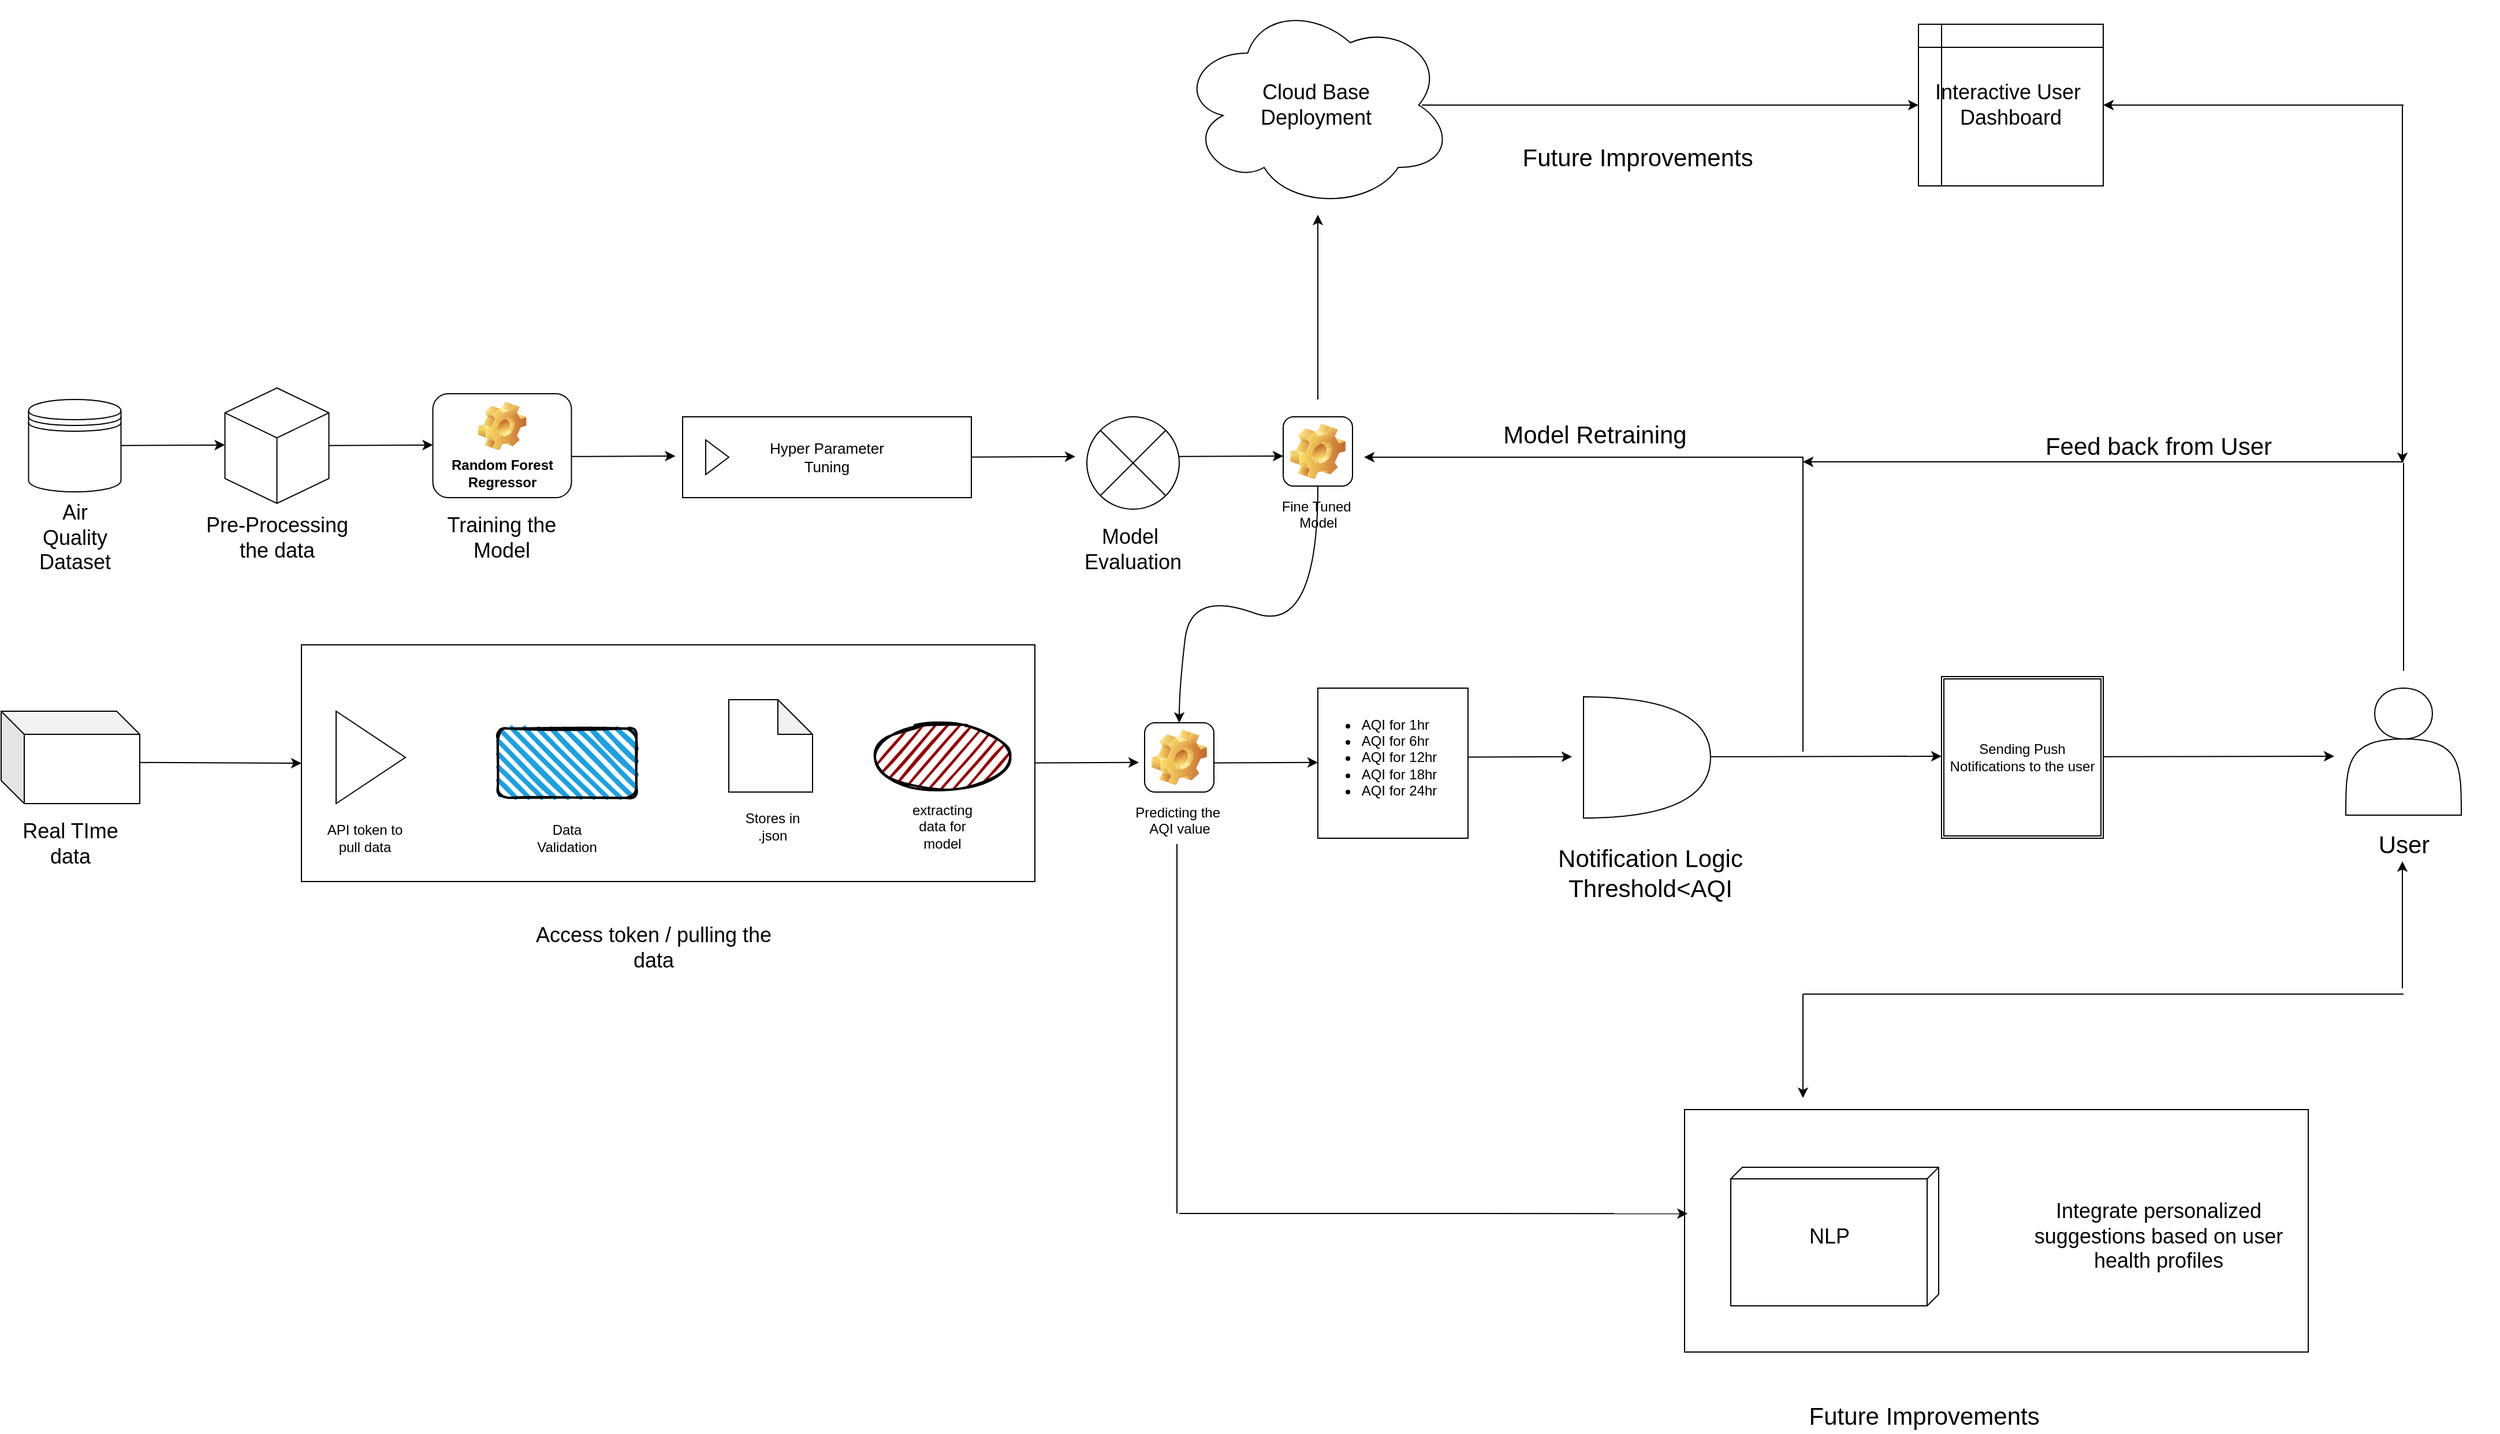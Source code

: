 <mxfile version="25.0.3">
  <diagram name="Page-1" id="52a04d89-c75d-2922-d76d-85b35f80e030">
    <mxGraphModel grid="1" page="1" gridSize="10" guides="1" tooltips="1" connect="1" arrows="1" fold="1" pageScale="1" pageWidth="1100" pageHeight="850" background="none" math="0" shadow="0">
      <root>
        <mxCell id="0" />
        <mxCell id="1" parent="0" />
        <mxCell id="hBBQyWHpnktyB4DYpntW-1" value="" style="endArrow=classic;html=1;rounded=0;" edge="1" parent="1">
          <mxGeometry width="50" height="50" relative="1" as="geometry">
            <mxPoint x="-536.25" y="94.82" as="sourcePoint" />
            <mxPoint x="-446.25" y="94.41" as="targetPoint" />
          </mxGeometry>
        </mxCell>
        <mxCell id="hBBQyWHpnktyB4DYpntW-2" value="" style="html=1;whiteSpace=wrap;shape=isoCube2;backgroundOutline=1;isoAngle=15;" vertex="1" parent="1">
          <mxGeometry x="-446.25" y="45" width="90" height="100" as="geometry" />
        </mxCell>
        <mxCell id="hBBQyWHpnktyB4DYpntW-3" value="&lt;font style=&quot;font-size: 18px;&quot;&gt;Air Quality Dataset&lt;/font&gt;" style="text;strokeColor=none;align=center;fillColor=none;html=1;verticalAlign=middle;whiteSpace=wrap;rounded=0;" vertex="1" parent="1">
          <mxGeometry x="-616.25" y="160" width="80" height="30" as="geometry" />
        </mxCell>
        <mxCell id="hBBQyWHpnktyB4DYpntW-4" value="" style="shape=datastore;whiteSpace=wrap;html=1;" vertex="1" parent="1">
          <mxGeometry x="-616.25" y="55" width="80" height="80" as="geometry" />
        </mxCell>
        <mxCell id="hBBQyWHpnktyB4DYpntW-5" value="&lt;font style=&quot;font-size: 18px;&quot;&gt;Pre-Processing the data&lt;/font&gt;" style="text;strokeColor=none;align=center;fillColor=none;html=1;verticalAlign=middle;whiteSpace=wrap;rounded=0;" vertex="1" parent="1">
          <mxGeometry x="-466.25" y="160" width="130" height="30" as="geometry" />
        </mxCell>
        <mxCell id="hBBQyWHpnktyB4DYpntW-6" value="" style="endArrow=classic;html=1;rounded=0;" edge="1" parent="1">
          <mxGeometry width="50" height="50" relative="1" as="geometry">
            <mxPoint x="-356.25" y="94.82" as="sourcePoint" />
            <mxPoint x="-266.25" y="94.41" as="targetPoint" />
          </mxGeometry>
        </mxCell>
        <mxCell id="hBBQyWHpnktyB4DYpntW-8" value="Random Forest Regressor" style="label;whiteSpace=wrap;html=1;align=center;verticalAlign=bottom;spacingLeft=0;spacingBottom=4;imageAlign=center;imageVerticalAlign=top;image=img/clipart/Gear_128x128.png" vertex="1" parent="1">
          <mxGeometry x="-266.25" y="50" width="120" height="90" as="geometry" />
        </mxCell>
        <mxCell id="hBBQyWHpnktyB4DYpntW-11" value="&lt;font style=&quot;font-size: 18px;&quot;&gt;Training the Model&lt;/font&gt;" style="text;strokeColor=none;align=center;fillColor=none;html=1;verticalAlign=middle;whiteSpace=wrap;rounded=0;" vertex="1" parent="1">
          <mxGeometry x="-278.75" y="160" width="145" height="30" as="geometry" />
        </mxCell>
        <mxCell id="hBBQyWHpnktyB4DYpntW-13" value="" style="endArrow=classic;html=1;rounded=0;" edge="1" parent="1">
          <mxGeometry width="50" height="50" relative="1" as="geometry">
            <mxPoint x="-146.25" y="104.41" as="sourcePoint" />
            <mxPoint x="-56.25" y="104" as="targetPoint" />
          </mxGeometry>
        </mxCell>
        <mxCell id="hBBQyWHpnktyB4DYpntW-15" value="&lt;font style=&quot;font-size: 13px;&quot;&gt;Hyper Parameter&lt;/font&gt;&lt;div&gt;&lt;font style=&quot;font-size: 13px;&quot;&gt;Tuning&lt;/font&gt;&lt;/div&gt;" style="html=1;whiteSpace=wrap;container=1;recursiveResize=0;collapsible=0;" vertex="1" parent="1">
          <mxGeometry x="-50" y="70" width="250" height="70" as="geometry" />
        </mxCell>
        <mxCell id="hBBQyWHpnktyB4DYpntW-16" value="" style="triangle;html=1;whiteSpace=wrap;" vertex="1" parent="hBBQyWHpnktyB4DYpntW-15">
          <mxGeometry x="20" y="20" width="20" height="30" as="geometry" />
        </mxCell>
        <mxCell id="hBBQyWHpnktyB4DYpntW-19" value="" style="endArrow=classic;html=1;rounded=0;" edge="1" parent="1">
          <mxGeometry width="50" height="50" relative="1" as="geometry">
            <mxPoint x="200" y="104.82" as="sourcePoint" />
            <mxPoint x="290" y="104.41" as="targetPoint" />
          </mxGeometry>
        </mxCell>
        <mxCell id="hBBQyWHpnktyB4DYpntW-22" value="Fine Tuned&amp;nbsp;&lt;div&gt;Model&lt;/div&gt;" style="icon;html=1;image=img/clipart/Gear_128x128.png" vertex="1" parent="1">
          <mxGeometry x="470" y="70" width="60" height="60" as="geometry" />
        </mxCell>
        <mxCell id="hBBQyWHpnktyB4DYpntW-24" value="" style="shape=cube;whiteSpace=wrap;html=1;boundedLbl=1;backgroundOutline=1;darkOpacity=0.05;darkOpacity2=0.1;" vertex="1" parent="1">
          <mxGeometry x="-640" y="325" width="120" height="80" as="geometry" />
        </mxCell>
        <mxCell id="hBBQyWHpnktyB4DYpntW-25" value="&lt;font style=&quot;font-size: 18px;&quot;&gt;Real TIme data&lt;/font&gt;" style="text;strokeColor=none;align=center;fillColor=none;html=1;verticalAlign=middle;whiteSpace=wrap;rounded=0;" vertex="1" parent="1">
          <mxGeometry x="-635" y="425" width="110" height="30" as="geometry" />
        </mxCell>
        <mxCell id="hBBQyWHpnktyB4DYpntW-26" value="" style="rounded=0;whiteSpace=wrap;html=1;" vertex="1" parent="1">
          <mxGeometry x="-380" y="267.5" width="635" height="205" as="geometry" />
        </mxCell>
        <mxCell id="hBBQyWHpnktyB4DYpntW-27" value="" style="triangle;whiteSpace=wrap;html=1;" vertex="1" parent="1">
          <mxGeometry x="-350" y="325" width="60" height="80" as="geometry" />
        </mxCell>
        <mxCell id="hBBQyWHpnktyB4DYpntW-28" value="" style="endArrow=classic;html=1;rounded=0;entryX=0;entryY=0.5;entryDx=0;entryDy=0;" edge="1" parent="1" target="hBBQyWHpnktyB4DYpntW-26">
          <mxGeometry width="50" height="50" relative="1" as="geometry">
            <mxPoint x="-520" y="369.41" as="sourcePoint" />
            <mxPoint x="-430" y="369" as="targetPoint" />
          </mxGeometry>
        </mxCell>
        <mxCell id="hBBQyWHpnktyB4DYpntW-29" value="" style="shape=note;whiteSpace=wrap;html=1;backgroundOutline=1;darkOpacity=0.05;" vertex="1" parent="1">
          <mxGeometry x="-10" y="315" width="72.5" height="80" as="geometry" />
        </mxCell>
        <mxCell id="hBBQyWHpnktyB4DYpntW-30" value="&lt;font style=&quot;font-size: 18px;&quot;&gt;Access token / pulling the data&lt;/font&gt;" style="text;strokeColor=none;align=center;fillColor=none;html=1;verticalAlign=middle;whiteSpace=wrap;rounded=0;" vertex="1" parent="1">
          <mxGeometry x="-185" y="530" width="220" as="geometry" />
        </mxCell>
        <mxCell id="hBBQyWHpnktyB4DYpntW-31" value="API token to pull data" style="text;strokeColor=none;align=center;fillColor=none;html=1;verticalAlign=middle;whiteSpace=wrap;rounded=0;" vertex="1" parent="1">
          <mxGeometry x="-360" y="420" width="70" height="30" as="geometry" />
        </mxCell>
        <mxCell id="hBBQyWHpnktyB4DYpntW-32" value="Stores in .json" style="text;strokeColor=none;align=center;fillColor=none;html=1;verticalAlign=middle;whiteSpace=wrap;rounded=0;" vertex="1" parent="1">
          <mxGeometry x="-7.5" y="410" width="70" height="30" as="geometry" />
        </mxCell>
        <mxCell id="hBBQyWHpnktyB4DYpntW-33" value="" style="ellipse;whiteSpace=wrap;html=1;strokeWidth=2;fillWeight=2;hachureGap=8;fillColor=#990000;fillStyle=dots;sketch=1;" vertex="1" parent="1">
          <mxGeometry x="115" y="335" width="120" height="60" as="geometry" />
        </mxCell>
        <mxCell id="hBBQyWHpnktyB4DYpntW-34" value="extracting data for model" style="text;strokeColor=none;align=center;fillColor=none;html=1;verticalAlign=middle;whiteSpace=wrap;rounded=0;" vertex="1" parent="1">
          <mxGeometry x="140" y="410" width="70" height="30" as="geometry" />
        </mxCell>
        <mxCell id="hBBQyWHpnktyB4DYpntW-35" value="" style="endArrow=classic;html=1;rounded=0;" edge="1" parent="1">
          <mxGeometry width="50" height="50" relative="1" as="geometry">
            <mxPoint x="255" y="369.79" as="sourcePoint" />
            <mxPoint x="345" y="369.38" as="targetPoint" />
          </mxGeometry>
        </mxCell>
        <mxCell id="hBBQyWHpnktyB4DYpntW-36" value="Predicting the&amp;nbsp;&lt;div&gt;AQI value&lt;/div&gt;" style="icon;html=1;image=img/clipart/Gear_128x128.png" vertex="1" parent="1">
          <mxGeometry x="350" y="335" width="60" height="60" as="geometry" />
        </mxCell>
        <mxCell id="hBBQyWHpnktyB4DYpntW-39" value="" style="ellipse;whiteSpace=wrap;html=1;align=center;aspect=fixed;fillColor=none;strokeColor=none;resizable=0;perimeter=centerPerimeter;rotatable=0;allowArrows=0;points=[];outlineConnect=1;" vertex="1" parent="1">
          <mxGeometry x="395" y="240" width="10" height="10" as="geometry" />
        </mxCell>
        <mxCell id="hBBQyWHpnktyB4DYpntW-42" value="" style="curved=1;endArrow=classic;html=1;rounded=0;" edge="1" parent="1" source="hBBQyWHpnktyB4DYpntW-22">
          <mxGeometry width="50" height="50" relative="1" as="geometry">
            <mxPoint x="380" y="255" as="sourcePoint" />
            <mxPoint x="380" y="335" as="targetPoint" />
            <Array as="points">
              <mxPoint x="500" y="260" />
              <mxPoint x="390" y="220" />
              <mxPoint x="380" y="305" />
            </Array>
          </mxGeometry>
        </mxCell>
        <mxCell id="hBBQyWHpnktyB4DYpntW-44" value="" style="endArrow=classic;html=1;rounded=0;" edge="1" parent="1">
          <mxGeometry width="50" height="50" relative="1" as="geometry">
            <mxPoint x="410" y="369.79" as="sourcePoint" />
            <mxPoint x="500" y="369.38" as="targetPoint" />
          </mxGeometry>
        </mxCell>
        <mxCell id="hBBQyWHpnktyB4DYpntW-46" value="" style="endArrow=classic;html=1;rounded=0;" edge="1" parent="1">
          <mxGeometry width="50" height="50" relative="1" as="geometry">
            <mxPoint x="630" y="364.78" as="sourcePoint" />
            <mxPoint x="720" y="364.37" as="targetPoint" />
          </mxGeometry>
        </mxCell>
        <mxCell id="hBBQyWHpnktyB4DYpntW-48" value="" style="whiteSpace=wrap;html=1;aspect=fixed;" vertex="1" parent="1">
          <mxGeometry x="500" y="305" width="130" height="130" as="geometry" />
        </mxCell>
        <mxCell id="hBBQyWHpnktyB4DYpntW-49" value="&lt;ul style=&quot;text-align: left;&quot;&gt;&lt;li&gt;AQI for 1hr&lt;/li&gt;&lt;li&gt;AQI for 6hr&lt;/li&gt;&lt;li&gt;AQI for 12hr&lt;/li&gt;&lt;li&gt;AQI for 18hr&lt;/li&gt;&lt;li&gt;AQI for 24hr&lt;/li&gt;&lt;/ul&gt;" style="text;strokeColor=none;align=center;fillColor=none;html=1;verticalAlign=middle;whiteSpace=wrap;rounded=0;" vertex="1" parent="1">
          <mxGeometry x="483" y="350" width="135" height="30" as="geometry" />
        </mxCell>
        <mxCell id="hBBQyWHpnktyB4DYpntW-54" value="" style="endArrow=classic;html=1;rounded=0;" edge="1" parent="1">
          <mxGeometry width="50" height="50" relative="1" as="geometry">
            <mxPoint x="840" y="364.41" as="sourcePoint" />
            <mxPoint x="1040" y="364" as="targetPoint" />
          </mxGeometry>
        </mxCell>
        <mxCell id="hBBQyWHpnktyB4DYpntW-67" value="&lt;font style=&quot;font-size: 21px;&quot;&gt;Future Improvements&amp;nbsp;&lt;/font&gt;" style="text;strokeColor=none;align=center;fillColor=none;html=1;verticalAlign=middle;whiteSpace=wrap;rounded=0;" vertex="1" parent="1">
          <mxGeometry x="857.5" y="920" width="340" height="30" as="geometry" />
        </mxCell>
        <mxCell id="hBBQyWHpnktyB4DYpntW-69" value="" style="shape=ext;double=1;whiteSpace=wrap;html=1;aspect=fixed;" vertex="1" parent="1">
          <mxGeometry x="1040" y="295" width="140" height="140" as="geometry" />
        </mxCell>
        <mxCell id="hBBQyWHpnktyB4DYpntW-70" value="Sending Push Notifications to the user" style="text;strokeColor=none;align=center;fillColor=none;html=1;verticalAlign=middle;whiteSpace=wrap;rounded=0;" vertex="1" parent="1">
          <mxGeometry x="1045" y="325" width="130" height="80" as="geometry" />
        </mxCell>
        <mxCell id="hBBQyWHpnktyB4DYpntW-72" value="" style="rounded=0;whiteSpace=wrap;html=1;" vertex="1" parent="1">
          <mxGeometry x="817.5" y="670" width="540" height="210" as="geometry" />
        </mxCell>
        <mxCell id="hBBQyWHpnktyB4DYpntW-73" value="" style="verticalAlign=top;align=left;spacingTop=8;spacingLeft=2;spacingRight=12;shape=cube;size=10;direction=south;fontStyle=4;html=1;whiteSpace=wrap;" vertex="1" parent="1">
          <mxGeometry x="857.5" y="720" width="180" height="120" as="geometry" />
        </mxCell>
        <mxCell id="hBBQyWHpnktyB4DYpntW-75" value="&lt;font style=&quot;font-size: 18px;&quot;&gt;NLP&lt;/font&gt;" style="text;strokeColor=none;align=center;fillColor=none;html=1;verticalAlign=middle;whiteSpace=wrap;rounded=0;" vertex="1" parent="1">
          <mxGeometry x="912.5" y="765" width="60" height="30" as="geometry" />
        </mxCell>
        <mxCell id="hBBQyWHpnktyB4DYpntW-78" value="" style="endArrow=classic;html=1;rounded=0;" edge="1" parent="1">
          <mxGeometry width="50" height="50" relative="1" as="geometry">
            <mxPoint x="920" y="360" as="sourcePoint" />
            <mxPoint x="540" y="105" as="targetPoint" />
            <Array as="points">
              <mxPoint x="920" y="105" />
            </Array>
          </mxGeometry>
        </mxCell>
        <mxCell id="KIf7m27gR7wSSVE1kX94-1" value="" style="shape=actor;whiteSpace=wrap;html=1;" vertex="1" parent="1">
          <mxGeometry x="1390" y="305" width="100" height="110" as="geometry" />
        </mxCell>
        <mxCell id="KIf7m27gR7wSSVE1kX94-2" value="&lt;span style=&quot;font-size: 21px;&quot;&gt;User&lt;/span&gt;" style="text;strokeColor=none;align=center;fillColor=none;html=1;verticalAlign=middle;whiteSpace=wrap;rounded=0;" vertex="1" parent="1">
          <mxGeometry x="1357.5" y="425" width="165" height="30" as="geometry" />
        </mxCell>
        <mxCell id="KIf7m27gR7wSSVE1kX94-3" value="" style="shape=sumEllipse;perimeter=ellipsePerimeter;whiteSpace=wrap;html=1;backgroundOutline=1;" vertex="1" parent="1">
          <mxGeometry x="300" y="70" width="80" height="80" as="geometry" />
        </mxCell>
        <mxCell id="KIf7m27gR7wSSVE1kX94-4" value="&lt;span style=&quot;font-size: 18px;&quot;&gt;Model&amp;nbsp;&lt;/span&gt;&lt;div&gt;&lt;span style=&quot;font-size: 18px;&quot;&gt;Evaluation&lt;/span&gt;&lt;/div&gt;" style="text;strokeColor=none;align=center;fillColor=none;html=1;verticalAlign=middle;whiteSpace=wrap;rounded=0;" vertex="1" parent="1">
          <mxGeometry x="300" y="170" width="80" height="30" as="geometry" />
        </mxCell>
        <mxCell id="KIf7m27gR7wSSVE1kX94-5" value="" style="endArrow=classic;html=1;rounded=0;" edge="1" parent="1">
          <mxGeometry width="50" height="50" relative="1" as="geometry">
            <mxPoint x="380" y="104.41" as="sourcePoint" />
            <mxPoint x="470" y="104" as="targetPoint" />
          </mxGeometry>
        </mxCell>
        <mxCell id="KIf7m27gR7wSSVE1kX94-8" value="" style="rounded=1;whiteSpace=wrap;html=1;strokeWidth=2;fillWeight=4;hachureGap=8;hachureAngle=45;fillColor=#1ba1e2;sketch=1;" vertex="1" parent="1">
          <mxGeometry x="-210" y="340" width="120" height="60" as="geometry" />
        </mxCell>
        <mxCell id="KIf7m27gR7wSSVE1kX94-9" value="Data Validation" style="text;strokeColor=none;align=center;fillColor=none;html=1;verticalAlign=middle;whiteSpace=wrap;rounded=0;" vertex="1" parent="1">
          <mxGeometry x="-185" y="420" width="70" height="30" as="geometry" />
        </mxCell>
        <mxCell id="KIf7m27gR7wSSVE1kX94-10" value="" style="shape=or;whiteSpace=wrap;html=1;" vertex="1" parent="1">
          <mxGeometry x="730" y="312.5" width="110" height="105" as="geometry" />
        </mxCell>
        <mxCell id="KIf7m27gR7wSSVE1kX94-11" value="&lt;span style=&quot;font-size: 21px;&quot;&gt;Notification Logic&lt;/span&gt;&lt;div&gt;&lt;span style=&quot;font-size: 21px;&quot;&gt;Threshold&amp;lt;AQI&lt;/span&gt;&lt;/div&gt;" style="text;strokeColor=none;align=center;fillColor=none;html=1;verticalAlign=middle;whiteSpace=wrap;rounded=0;" vertex="1" parent="1">
          <mxGeometry x="618" y="450" width="340" height="30" as="geometry" />
        </mxCell>
        <mxCell id="KIf7m27gR7wSSVE1kX94-13" value="&lt;span style=&quot;font-size: 21px;&quot;&gt;Model Retraining&lt;/span&gt;" style="text;strokeColor=none;align=center;fillColor=none;html=1;verticalAlign=middle;whiteSpace=wrap;rounded=0;" vertex="1" parent="1">
          <mxGeometry x="610" y="70" width="260" height="30" as="geometry" />
        </mxCell>
        <mxCell id="KIf7m27gR7wSSVE1kX94-14" value="" style="endArrow=classic;html=1;rounded=0;" edge="1" parent="1">
          <mxGeometry width="50" height="50" relative="1" as="geometry">
            <mxPoint x="1180" y="364.41" as="sourcePoint" />
            <mxPoint x="1380" y="364" as="targetPoint" />
          </mxGeometry>
        </mxCell>
        <mxCell id="KIf7m27gR7wSSVE1kX94-16" value="" style="endArrow=classic;html=1;rounded=0;" edge="1" parent="1">
          <mxGeometry width="50" height="50" relative="1" as="geometry">
            <mxPoint x="1440" y="109" as="sourcePoint" />
            <mxPoint x="920" y="109" as="targetPoint" />
          </mxGeometry>
        </mxCell>
        <mxCell id="KIf7m27gR7wSSVE1kX94-17" value="" style="endArrow=none;html=1;rounded=0;" edge="1" parent="1">
          <mxGeometry width="50" height="50" relative="1" as="geometry">
            <mxPoint x="1440" y="290" as="sourcePoint" />
            <mxPoint x="1440" y="110" as="targetPoint" />
          </mxGeometry>
        </mxCell>
        <mxCell id="KIf7m27gR7wSSVE1kX94-18" value="&lt;span style=&quot;font-size: 21px;&quot;&gt;Feed back from User&lt;/span&gt;" style="text;strokeColor=none;align=center;fillColor=none;html=1;verticalAlign=middle;whiteSpace=wrap;rounded=0;" vertex="1" parent="1">
          <mxGeometry x="1097.5" y="80" width="260" height="30" as="geometry" />
        </mxCell>
        <mxCell id="KIf7m27gR7wSSVE1kX94-19" value="&lt;font style=&quot;font-size: 18px;&quot;&gt;Cloud Base &lt;br&gt;Deployment&lt;/font&gt;" style="ellipse;shape=cloud;whiteSpace=wrap;html=1;" vertex="1" parent="1">
          <mxGeometry x="380" y="-290" width="237" height="180" as="geometry" />
        </mxCell>
        <mxCell id="KIf7m27gR7wSSVE1kX94-20" value="" style="endArrow=classic;html=1;rounded=0;" edge="1" parent="1">
          <mxGeometry width="50" height="50" relative="1" as="geometry">
            <mxPoint x="500" y="55" as="sourcePoint" />
            <mxPoint x="500" y="-105" as="targetPoint" />
          </mxGeometry>
        </mxCell>
        <mxCell id="KIf7m27gR7wSSVE1kX94-21" value="&lt;font style=&quot;font-size: 18px;&quot;&gt;Interactive User&amp;nbsp;&lt;/font&gt;&lt;div&gt;&lt;font style=&quot;font-size: 18px;&quot;&gt;Dashboard&lt;/font&gt;&lt;/div&gt;" style="shape=internalStorage;whiteSpace=wrap;html=1;backgroundOutline=1;" vertex="1" parent="1">
          <mxGeometry x="1020" y="-270" width="160" height="140" as="geometry" />
        </mxCell>
        <mxCell id="KIf7m27gR7wSSVE1kX94-22" value="" style="endArrow=classic;html=1;rounded=0;entryX=0;entryY=0.5;entryDx=0;entryDy=0;" edge="1" parent="1" target="KIf7m27gR7wSSVE1kX94-21">
          <mxGeometry width="50" height="50" relative="1" as="geometry">
            <mxPoint x="590" y="-200" as="sourcePoint" />
            <mxPoint x="800" y="-210" as="targetPoint" />
          </mxGeometry>
        </mxCell>
        <mxCell id="KIf7m27gR7wSSVE1kX94-24" value="" style="endArrow=classic;html=1;rounded=0;" edge="1" parent="1">
          <mxGeometry width="50" height="50" relative="1" as="geometry">
            <mxPoint x="1440" y="-200" as="sourcePoint" />
            <mxPoint x="1180" y="-200" as="targetPoint" />
          </mxGeometry>
        </mxCell>
        <mxCell id="KIf7m27gR7wSSVE1kX94-25" value="" style="endArrow=classic;html=1;rounded=0;" edge="1" parent="1">
          <mxGeometry width="50" height="50" relative="1" as="geometry">
            <mxPoint x="1439" y="-200" as="sourcePoint" />
            <mxPoint x="1439" y="110" as="targetPoint" />
          </mxGeometry>
        </mxCell>
        <mxCell id="KIf7m27gR7wSSVE1kX94-26" value="&lt;font style=&quot;font-size: 21px;&quot;&gt;Future Improvements&amp;nbsp;&lt;/font&gt;" style="text;strokeColor=none;align=center;fillColor=none;html=1;verticalAlign=middle;whiteSpace=wrap;rounded=0;" vertex="1" parent="1">
          <mxGeometry x="610" y="-170" width="340" height="30" as="geometry" />
        </mxCell>
        <mxCell id="KIf7m27gR7wSSVE1kX94-27" value="" style="endArrow=none;html=1;rounded=0;" edge="1" parent="1">
          <mxGeometry width="50" height="50" relative="1" as="geometry">
            <mxPoint x="378" y="760" as="sourcePoint" />
            <mxPoint x="378" y="440" as="targetPoint" />
          </mxGeometry>
        </mxCell>
        <mxCell id="KIf7m27gR7wSSVE1kX94-28" value="" style="endArrow=classic;html=1;rounded=0;entryX=0.005;entryY=0.429;entryDx=0;entryDy=0;entryPerimeter=0;" edge="1" parent="1" target="hBBQyWHpnktyB4DYpntW-72">
          <mxGeometry width="50" height="50" relative="1" as="geometry">
            <mxPoint x="380" y="760" as="sourcePoint" />
            <mxPoint x="490" y="760" as="targetPoint" />
          </mxGeometry>
        </mxCell>
        <mxCell id="KIf7m27gR7wSSVE1kX94-30" value="" style="endArrow=none;html=1;rounded=0;" edge="1" parent="1">
          <mxGeometry width="50" height="50" relative="1" as="geometry">
            <mxPoint x="920" y="570" as="sourcePoint" />
            <mxPoint x="1440" y="570" as="targetPoint" />
          </mxGeometry>
        </mxCell>
        <mxCell id="KIf7m27gR7wSSVE1kX94-31" value="" style="endArrow=classic;html=1;rounded=0;" edge="1" parent="1">
          <mxGeometry width="50" height="50" relative="1" as="geometry">
            <mxPoint x="920" y="570" as="sourcePoint" />
            <mxPoint x="920" y="660" as="targetPoint" />
          </mxGeometry>
        </mxCell>
        <mxCell id="KIf7m27gR7wSSVE1kX94-32" value="&lt;font style=&quot;font-size: 18px;&quot;&gt;Integrate personalized suggestions based on user health profiles&lt;/font&gt;" style="text;strokeColor=none;align=center;fillColor=none;html=1;verticalAlign=middle;whiteSpace=wrap;rounded=0;" vertex="1" parent="1">
          <mxGeometry x="1107.5" y="700" width="240" height="160" as="geometry" />
        </mxCell>
        <mxCell id="KIf7m27gR7wSSVE1kX94-34" value="" style="endArrow=classic;html=1;rounded=0;" edge="1" parent="1">
          <mxGeometry width="50" height="50" relative="1" as="geometry">
            <mxPoint x="1439" y="565" as="sourcePoint" />
            <mxPoint x="1439" y="455" as="targetPoint" />
          </mxGeometry>
        </mxCell>
      </root>
    </mxGraphModel>
  </diagram>
</mxfile>
